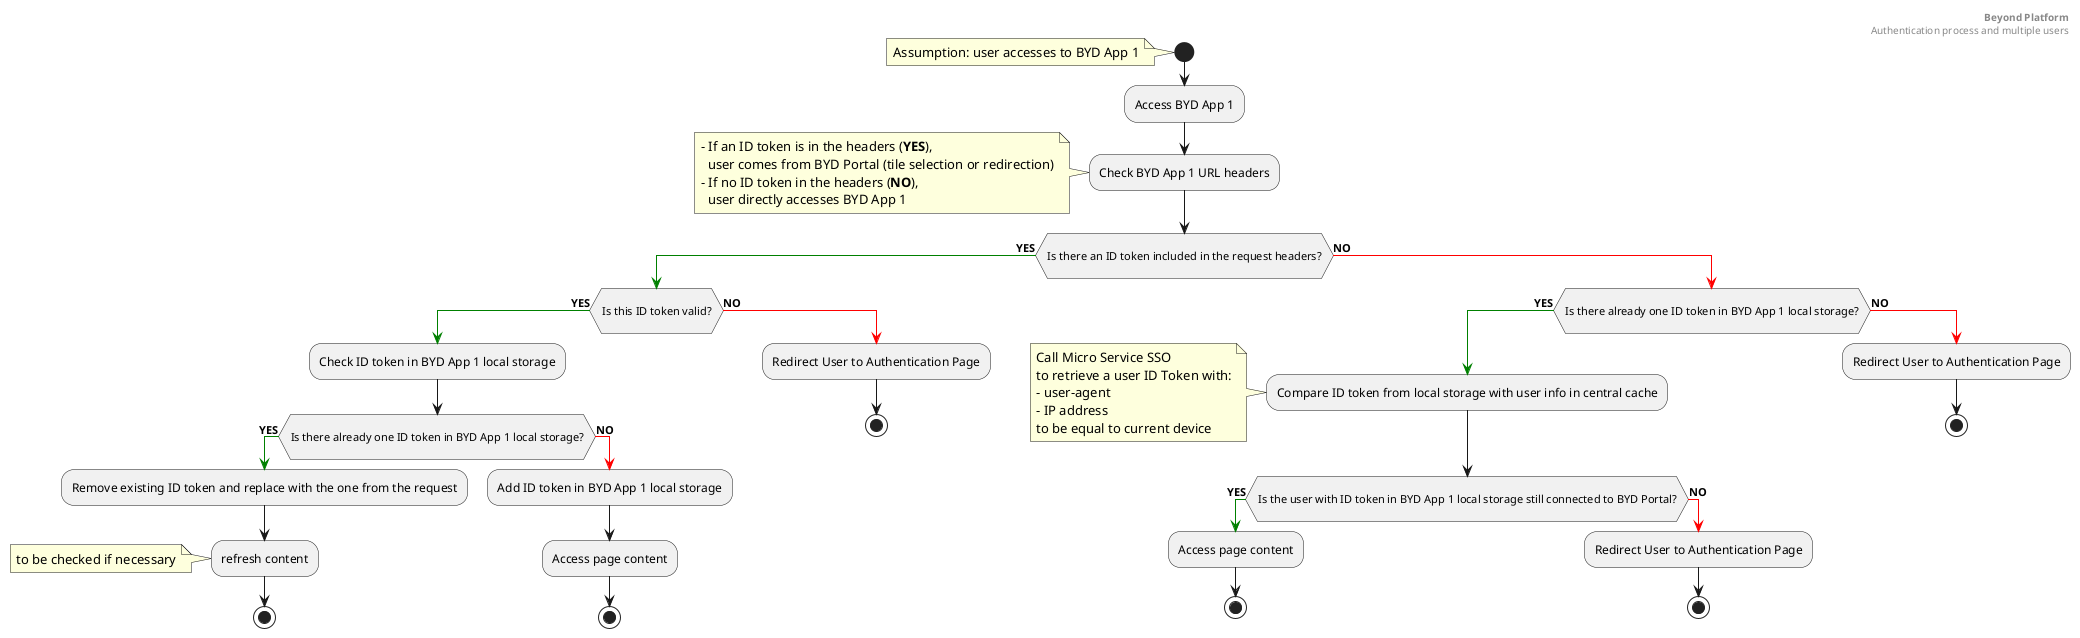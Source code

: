 @startuml
header
<b>Beyond Platform</b>
Authentication process and multiple users
end header
'skinparam defaultTextAlignment center

start
note left
Assumption: user accesses to BYD App 1
end note
:Access BYD App 1;
:Check BYD App 1 URL headers;
note left
  - If an ID token is in the headers (<b>YES</b>),
    user comes from BYD Portal (tile selection or redirection)
  - If no ID token in the headers (<b>NO</b>),
    user directly accesses BYD App 1
end note
if (\nIs there an ID token included in the request headers?\n) then
  -[#green]-> **YES**;
  if (\nIs this ID token valid?\n) then
    -[#green]-> **YES**;
    :Check ID token in BYD App 1 local storage;
    if (\nIs there already one ID token in BYD App 1 local storage?\n) then
      -[#green]-> **YES**;
      :Remove existing ID token and replace with the one from the request;
      :refresh content;
      note left
        to be checked if necessary
      end note
      stop;
    else
      -[#red]-> **NO**;
      :Add ID token in BYD App 1 local storage;
      :Access page content;
      stop;
    endif
  else
      -[#red]-> **NO**;
      :Redirect User to Authentication Page;
      stop;
  endif
else
  -[#red]-> **NO**;
  if (\nIs there already one ID token in BYD App 1 local storage?\n) then
    -[#green]-> **YES**;
  '  if (\nIs <b>shared env</b> (value: True) available in BYD App 1 local storage?\n) then
  '    -[#green]-> **YES**;
      :Compare ID token from local storage with user info in central cache;
      note left
        Call Micro Service SSO
        to retrieve a user ID Token with:
        - user-agent
        - IP address
        to be equal to current device
      end note
      if (\nIs the user with ID token in BYD App 1 local storage still connected to BYD Portal?\n) then
        -[#green]-> **YES**;
        :Access page content;
        stop;
      else
        -[#red]-> **NO**;
        :Redirect User to Authentication Page;
        stop;
    endif
  '  else
  '    -[#red]-> **NO**;
  '    :Access page content;
  '    note right
  '      Asumption is that the current user
  '      is the one he claims to be...
  '    end note
  '    stop;
  '  endif
  else
    -[#red]-> **NO**;
    :Redirect User to Authentication Page;
    stop;
  endif
endif  

'stop

@enduml
